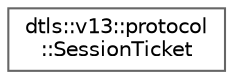 digraph "Graphical Class Hierarchy"
{
 // LATEX_PDF_SIZE
  bgcolor="transparent";
  edge [fontname=Helvetica,fontsize=10,labelfontname=Helvetica,labelfontsize=10];
  node [fontname=Helvetica,fontsize=10,shape=box,height=0.2,width=0.4];
  rankdir="LR";
  Node0 [id="Node000000",label="dtls::v13::protocol\l::SessionTicket",height=0.2,width=0.4,color="grey40", fillcolor="white", style="filled",URL="$structdtls_1_1v13_1_1protocol_1_1SessionTicket.html",tooltip=" "];
}
